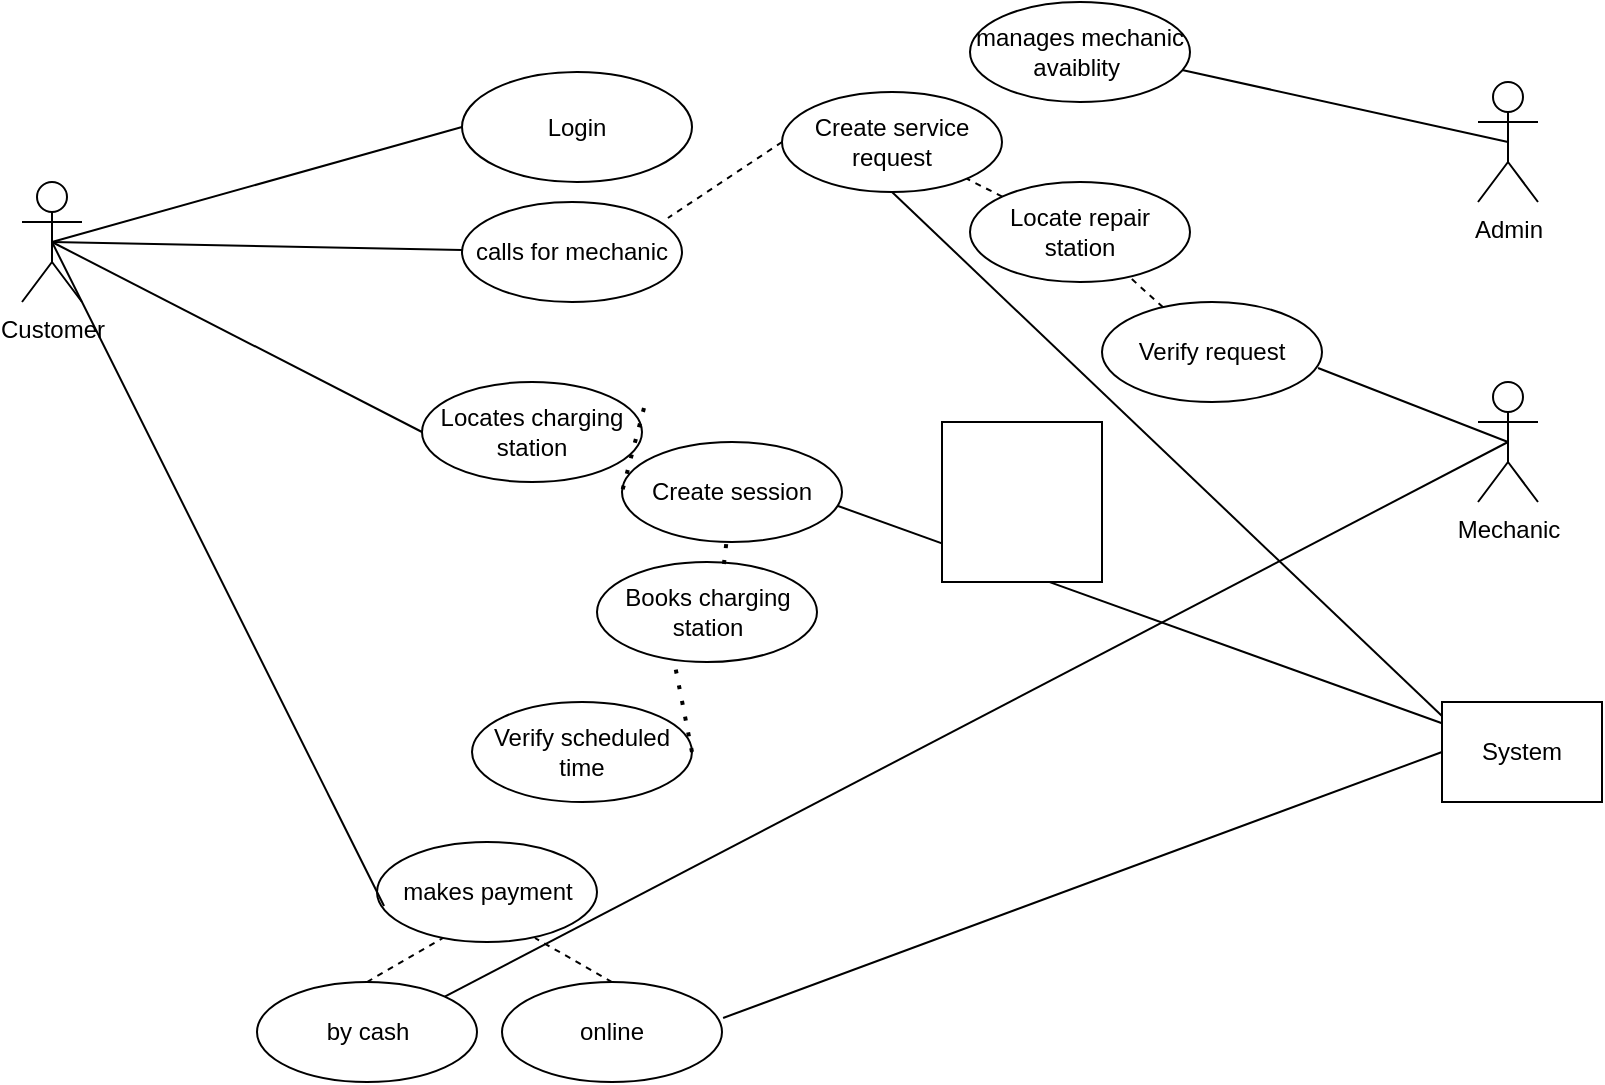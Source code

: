 <mxfile version="20.8.16" type="device"><diagram id="C5RBs43oDa-KdzZeNtuy" name="Page-1"><mxGraphModel dx="1781" dy="616" grid="1" gridSize="10" guides="1" tooltips="1" connect="1" arrows="1" fold="1" page="1" pageScale="1" pageWidth="827" pageHeight="1169" math="0" shadow="0"><root><mxCell id="WIyWlLk6GJQsqaUBKTNV-0"/><mxCell id="WIyWlLk6GJQsqaUBKTNV-1" parent="WIyWlLk6GJQsqaUBKTNV-0"/><mxCell id="ifK7ZE18OQHJdQXsnmhw-8" value="System" style="rounded=0;whiteSpace=wrap;html=1;" vertex="1" parent="WIyWlLk6GJQsqaUBKTNV-1"><mxGeometry x="650" y="440" width="80" height="50" as="geometry"/></mxCell><mxCell id="ifK7ZE18OQHJdQXsnmhw-9" value="Mechanic" style="shape=umlActor;verticalLabelPosition=bottom;verticalAlign=top;html=1;outlineConnect=0;container=1;" vertex="1" parent="WIyWlLk6GJQsqaUBKTNV-1"><mxGeometry x="668" y="280" width="30" height="60" as="geometry"/></mxCell><mxCell id="ifK7ZE18OQHJdQXsnmhw-10" value="Admin" style="shape=umlActor;verticalLabelPosition=bottom;verticalAlign=top;html=1;outlineConnect=0;" vertex="1" parent="WIyWlLk6GJQsqaUBKTNV-1"><mxGeometry x="668" y="130" width="30" height="60" as="geometry"/></mxCell><mxCell id="ifK7ZE18OQHJdQXsnmhw-11" value="Customer" style="shape=umlActor;verticalLabelPosition=bottom;verticalAlign=top;html=1;outlineConnect=0;" vertex="1" parent="WIyWlLk6GJQsqaUBKTNV-1"><mxGeometry x="-60" y="180" width="30" height="60" as="geometry"/></mxCell><mxCell id="ifK7ZE18OQHJdQXsnmhw-15" value="calls for mechanic" style="ellipse;whiteSpace=wrap;html=1;" vertex="1" parent="WIyWlLk6GJQsqaUBKTNV-1"><mxGeometry x="160" y="190" width="110" height="50" as="geometry"/></mxCell><mxCell id="ifK7ZE18OQHJdQXsnmhw-20" value="Books charging station" style="ellipse;whiteSpace=wrap;html=1;" vertex="1" parent="WIyWlLk6GJQsqaUBKTNV-1"><mxGeometry x="227.5" y="370" width="110" height="50" as="geometry"/></mxCell><mxCell id="ifK7ZE18OQHJdQXsnmhw-21" value="Locates charging station" style="ellipse;whiteSpace=wrap;html=1;" vertex="1" parent="WIyWlLk6GJQsqaUBKTNV-1"><mxGeometry x="140" y="280" width="110" height="50" as="geometry"/></mxCell><mxCell id="ifK7ZE18OQHJdQXsnmhw-22" value="" style="endArrow=none;html=1;rounded=0;exitX=0.5;exitY=0.5;exitDx=0;exitDy=0;exitPerimeter=0;" edge="1" parent="WIyWlLk6GJQsqaUBKTNV-1" source="ifK7ZE18OQHJdQXsnmhw-11" target="ifK7ZE18OQHJdQXsnmhw-15"><mxGeometry width="50" height="50" relative="1" as="geometry"><mxPoint x="390" y="410" as="sourcePoint"/><mxPoint x="440" y="360" as="targetPoint"/></mxGeometry></mxCell><mxCell id="ifK7ZE18OQHJdQXsnmhw-24" value="" style="endArrow=none;html=1;rounded=0;exitX=0.5;exitY=0.5;exitDx=0;exitDy=0;exitPerimeter=0;entryX=0;entryY=0.5;entryDx=0;entryDy=0;" edge="1" parent="WIyWlLk6GJQsqaUBKTNV-1" source="ifK7ZE18OQHJdQXsnmhw-11" target="ifK7ZE18OQHJdQXsnmhw-21"><mxGeometry width="50" height="50" relative="1" as="geometry"><mxPoint x="135" y="225" as="sourcePoint"/><mxPoint x="250" y="225" as="targetPoint"/></mxGeometry></mxCell><mxCell id="ifK7ZE18OQHJdQXsnmhw-25" value="Login" style="ellipse;whiteSpace=wrap;html=1;" vertex="1" parent="WIyWlLk6GJQsqaUBKTNV-1"><mxGeometry x="160" y="125" width="115" height="55" as="geometry"/></mxCell><mxCell id="ifK7ZE18OQHJdQXsnmhw-26" value="" style="endArrow=none;html=1;rounded=0;entryX=0;entryY=0.5;entryDx=0;entryDy=0;exitX=0.5;exitY=0.5;exitDx=0;exitDy=0;exitPerimeter=0;" edge="1" parent="WIyWlLk6GJQsqaUBKTNV-1" source="ifK7ZE18OQHJdQXsnmhw-11" target="ifK7ZE18OQHJdQXsnmhw-25"><mxGeometry width="50" height="50" relative="1" as="geometry"><mxPoint x="120" y="210" as="sourcePoint"/><mxPoint x="440" y="360" as="targetPoint"/></mxGeometry></mxCell><mxCell id="ifK7ZE18OQHJdQXsnmhw-29" value="makes payment" style="ellipse;whiteSpace=wrap;html=1;" vertex="1" parent="WIyWlLk6GJQsqaUBKTNV-1"><mxGeometry x="117.5" y="510" width="110" height="50" as="geometry"/></mxCell><mxCell id="ifK7ZE18OQHJdQXsnmhw-31" value="" style="endArrow=none;html=1;rounded=0;exitX=0.5;exitY=0.5;exitDx=0;exitDy=0;exitPerimeter=0;entryX=0.032;entryY=0.64;entryDx=0;entryDy=0;entryPerimeter=0;" edge="1" parent="WIyWlLk6GJQsqaUBKTNV-1" source="ifK7ZE18OQHJdQXsnmhw-11" target="ifK7ZE18OQHJdQXsnmhw-29"><mxGeometry width="50" height="50" relative="1" as="geometry"><mxPoint x="390" y="420" as="sourcePoint"/><mxPoint x="440" y="370" as="targetPoint"/></mxGeometry></mxCell><mxCell id="ifK7ZE18OQHJdQXsnmhw-32" value="Create session" style="ellipse;whiteSpace=wrap;html=1;" vertex="1" parent="WIyWlLk6GJQsqaUBKTNV-1"><mxGeometry x="240" y="310" width="110" height="50" as="geometry"/></mxCell><mxCell id="ifK7ZE18OQHJdQXsnmhw-33" value="" style="endArrow=none;html=1;rounded=0;exitX=0.982;exitY=0.64;exitDx=0;exitDy=0;exitPerimeter=0;" edge="1" parent="WIyWlLk6GJQsqaUBKTNV-1" source="ifK7ZE18OQHJdQXsnmhw-32" target="ifK7ZE18OQHJdQXsnmhw-8"><mxGeometry width="50" height="50" relative="1" as="geometry"><mxPoint x="390" y="430" as="sourcePoint"/><mxPoint x="440" y="380" as="targetPoint"/></mxGeometry></mxCell><mxCell id="ifK7ZE18OQHJdQXsnmhw-34" value="" style="endArrow=none;dashed=1;html=1;dashPattern=1 3;strokeWidth=2;rounded=0;entryX=0;entryY=0.5;entryDx=0;entryDy=0;exitX=1.009;exitY=0.26;exitDx=0;exitDy=0;exitPerimeter=0;" edge="1" parent="WIyWlLk6GJQsqaUBKTNV-1" source="ifK7ZE18OQHJdQXsnmhw-21" target="ifK7ZE18OQHJdQXsnmhw-32"><mxGeometry width="50" height="50" relative="1" as="geometry"><mxPoint x="390" y="430" as="sourcePoint"/><mxPoint x="440" y="380" as="targetPoint"/></mxGeometry></mxCell><mxCell id="ifK7ZE18OQHJdQXsnmhw-35" value="" style="endArrow=none;dashed=1;html=1;dashPattern=1 3;strokeWidth=2;rounded=0;exitX=0.577;exitY=0.02;exitDx=0;exitDy=0;exitPerimeter=0;" edge="1" parent="WIyWlLk6GJQsqaUBKTNV-1" source="ifK7ZE18OQHJdQXsnmhw-20" target="ifK7ZE18OQHJdQXsnmhw-32"><mxGeometry width="50" height="50" relative="1" as="geometry"><mxPoint x="390" y="430" as="sourcePoint"/><mxPoint x="440" y="380" as="targetPoint"/></mxGeometry></mxCell><mxCell id="ifK7ZE18OQHJdQXsnmhw-37" value="by cash" style="ellipse;whiteSpace=wrap;html=1;" vertex="1" parent="WIyWlLk6GJQsqaUBKTNV-1"><mxGeometry x="57.5" y="580" width="110" height="50" as="geometry"/></mxCell><mxCell id="ifK7ZE18OQHJdQXsnmhw-38" value="online" style="ellipse;whiteSpace=wrap;html=1;" vertex="1" parent="WIyWlLk6GJQsqaUBKTNV-1"><mxGeometry x="180" y="580" width="110" height="50" as="geometry"/></mxCell><mxCell id="ifK7ZE18OQHJdQXsnmhw-40" value="" style="endArrow=none;dashed=1;html=1;rounded=0;exitX=0.5;exitY=0;exitDx=0;exitDy=0;entryX=0.3;entryY=0.96;entryDx=0;entryDy=0;entryPerimeter=0;" edge="1" parent="WIyWlLk6GJQsqaUBKTNV-1" source="ifK7ZE18OQHJdQXsnmhw-37" target="ifK7ZE18OQHJdQXsnmhw-29"><mxGeometry width="50" height="50" relative="1" as="geometry"><mxPoint x="337.5" y="540" as="sourcePoint"/><mxPoint x="387.5" y="490" as="targetPoint"/></mxGeometry></mxCell><mxCell id="ifK7ZE18OQHJdQXsnmhw-41" value="" style="endArrow=none;dashed=1;html=1;rounded=0;exitX=0.5;exitY=0;exitDx=0;exitDy=0;entryX=0.718;entryY=0.96;entryDx=0;entryDy=0;entryPerimeter=0;" edge="1" parent="WIyWlLk6GJQsqaUBKTNV-1" source="ifK7ZE18OQHJdQXsnmhw-38" target="ifK7ZE18OQHJdQXsnmhw-29"><mxGeometry width="50" height="50" relative="1" as="geometry"><mxPoint x="337.5" y="540" as="sourcePoint"/><mxPoint x="387.5" y="490" as="targetPoint"/></mxGeometry></mxCell><mxCell id="ifK7ZE18OQHJdQXsnmhw-42" value="" style="endArrow=none;html=1;rounded=0;exitX=1.005;exitY=0.36;exitDx=0;exitDy=0;exitPerimeter=0;entryX=0;entryY=0.5;entryDx=0;entryDy=0;" edge="1" parent="WIyWlLk6GJQsqaUBKTNV-1" source="ifK7ZE18OQHJdQXsnmhw-38" target="ifK7ZE18OQHJdQXsnmhw-8"><mxGeometry width="50" height="50" relative="1" as="geometry"><mxPoint x="390" y="430" as="sourcePoint"/><mxPoint x="440" y="380" as="targetPoint"/></mxGeometry></mxCell><mxCell id="ifK7ZE18OQHJdQXsnmhw-43" value="" style="endArrow=none;html=1;rounded=0;exitX=1;exitY=0;exitDx=0;exitDy=0;entryX=0.5;entryY=0.5;entryDx=0;entryDy=0;entryPerimeter=0;" edge="1" parent="WIyWlLk6GJQsqaUBKTNV-1" source="ifK7ZE18OQHJdQXsnmhw-37" target="ifK7ZE18OQHJdQXsnmhw-9"><mxGeometry width="50" height="50" relative="1" as="geometry"><mxPoint x="390" y="430" as="sourcePoint"/><mxPoint x="440" y="380" as="targetPoint"/></mxGeometry></mxCell><mxCell id="ifK7ZE18OQHJdQXsnmhw-46" value="Verify scheduled time" style="ellipse;whiteSpace=wrap;html=1;" vertex="1" parent="WIyWlLk6GJQsqaUBKTNV-1"><mxGeometry x="165" y="440" width="110" height="50" as="geometry"/></mxCell><mxCell id="ifK7ZE18OQHJdQXsnmhw-47" value="" style="endArrow=none;dashed=1;html=1;dashPattern=1 3;strokeWidth=2;rounded=0;exitX=1;exitY=0.5;exitDx=0;exitDy=0;entryX=0.355;entryY=1.04;entryDx=0;entryDy=0;entryPerimeter=0;" edge="1" parent="WIyWlLk6GJQsqaUBKTNV-1" source="ifK7ZE18OQHJdQXsnmhw-46" target="ifK7ZE18OQHJdQXsnmhw-20"><mxGeometry width="50" height="50" relative="1" as="geometry"><mxPoint x="390" y="420" as="sourcePoint"/><mxPoint x="440" y="370" as="targetPoint"/></mxGeometry></mxCell><mxCell id="ifK7ZE18OQHJdQXsnmhw-49" value="Create service request" style="ellipse;whiteSpace=wrap;html=1;" vertex="1" parent="WIyWlLk6GJQsqaUBKTNV-1"><mxGeometry x="320" y="135" width="110" height="50" as="geometry"/></mxCell><mxCell id="ifK7ZE18OQHJdQXsnmhw-50" value="Locate repair station" style="ellipse;whiteSpace=wrap;html=1;" vertex="1" parent="WIyWlLk6GJQsqaUBKTNV-1"><mxGeometry x="414" y="180" width="110" height="50" as="geometry"/></mxCell><mxCell id="ifK7ZE18OQHJdQXsnmhw-52" value="" style="endArrow=none;dashed=1;html=1;rounded=0;exitX=0;exitY=0;exitDx=0;exitDy=0;" edge="1" parent="WIyWlLk6GJQsqaUBKTNV-1" source="ifK7ZE18OQHJdQXsnmhw-50" target="ifK7ZE18OQHJdQXsnmhw-49"><mxGeometry width="50" height="50" relative="1" as="geometry"><mxPoint x="390" y="410" as="sourcePoint"/><mxPoint x="440" y="360" as="targetPoint"/></mxGeometry></mxCell><mxCell id="ifK7ZE18OQHJdQXsnmhw-53" value="" style="endArrow=none;dashed=1;html=1;rounded=0;entryX=0.936;entryY=0.16;entryDx=0;entryDy=0;entryPerimeter=0;exitX=0;exitY=0.5;exitDx=0;exitDy=0;" edge="1" parent="WIyWlLk6GJQsqaUBKTNV-1" source="ifK7ZE18OQHJdQXsnmhw-49" target="ifK7ZE18OQHJdQXsnmhw-15"><mxGeometry width="50" height="50" relative="1" as="geometry"><mxPoint x="390" y="410" as="sourcePoint"/><mxPoint x="440" y="360" as="targetPoint"/></mxGeometry></mxCell><mxCell id="ifK7ZE18OQHJdQXsnmhw-54" value="" style="endArrow=none;html=1;rounded=0;exitX=0;exitY=0.14;exitDx=0;exitDy=0;exitPerimeter=0;entryX=0.5;entryY=1;entryDx=0;entryDy=0;" edge="1" parent="WIyWlLk6GJQsqaUBKTNV-1" source="ifK7ZE18OQHJdQXsnmhw-8" target="ifK7ZE18OQHJdQXsnmhw-49"><mxGeometry width="50" height="50" relative="1" as="geometry"><mxPoint x="390" y="410" as="sourcePoint"/><mxPoint x="380" y="210" as="targetPoint"/></mxGeometry></mxCell><mxCell id="ifK7ZE18OQHJdQXsnmhw-55" value="Verify request" style="ellipse;whiteSpace=wrap;html=1;" vertex="1" parent="WIyWlLk6GJQsqaUBKTNV-1"><mxGeometry x="480" y="240" width="110" height="50" as="geometry"/></mxCell><mxCell id="ifK7ZE18OQHJdQXsnmhw-56" value="" style="endArrow=none;html=1;rounded=0;entryX=0.5;entryY=0.5;entryDx=0;entryDy=0;entryPerimeter=0;exitX=0.982;exitY=0.66;exitDx=0;exitDy=0;exitPerimeter=0;" edge="1" parent="WIyWlLk6GJQsqaUBKTNV-1" source="ifK7ZE18OQHJdQXsnmhw-55" target="ifK7ZE18OQHJdQXsnmhw-9"><mxGeometry width="50" height="50" relative="1" as="geometry"><mxPoint x="390" y="420" as="sourcePoint"/><mxPoint x="440" y="370" as="targetPoint"/></mxGeometry></mxCell><mxCell id="ifK7ZE18OQHJdQXsnmhw-57" value="" style="endArrow=none;dashed=1;html=1;rounded=0;" edge="1" parent="WIyWlLk6GJQsqaUBKTNV-1" source="ifK7ZE18OQHJdQXsnmhw-55" target="ifK7ZE18OQHJdQXsnmhw-50"><mxGeometry width="50" height="50" relative="1" as="geometry"><mxPoint x="390" y="420" as="sourcePoint"/><mxPoint x="440" y="370" as="targetPoint"/></mxGeometry></mxCell><mxCell id="ifK7ZE18OQHJdQXsnmhw-58" value="manages mechanic avaiblity&amp;nbsp;" style="ellipse;whiteSpace=wrap;html=1;" vertex="1" parent="WIyWlLk6GJQsqaUBKTNV-1"><mxGeometry x="414" y="90" width="110" height="50" as="geometry"/></mxCell><mxCell id="ifK7ZE18OQHJdQXsnmhw-59" value="" style="endArrow=none;html=1;rounded=0;entryX=0.5;entryY=0.5;entryDx=0;entryDy=0;entryPerimeter=0;exitX=0.964;exitY=0.68;exitDx=0;exitDy=0;exitPerimeter=0;" edge="1" parent="WIyWlLk6GJQsqaUBKTNV-1" source="ifK7ZE18OQHJdQXsnmhw-58" target="ifK7ZE18OQHJdQXsnmhw-10"><mxGeometry width="50" height="50" relative="1" as="geometry"><mxPoint x="410" y="260" as="sourcePoint"/><mxPoint x="460" y="210" as="targetPoint"/></mxGeometry></mxCell><mxCell id="ifK7ZE18OQHJdQXsnmhw-64" value="" style="whiteSpace=wrap;html=1;aspect=fixed;" vertex="1" parent="WIyWlLk6GJQsqaUBKTNV-1"><mxGeometry x="400" y="300" width="80" height="80" as="geometry"/></mxCell></root></mxGraphModel></diagram></mxfile>